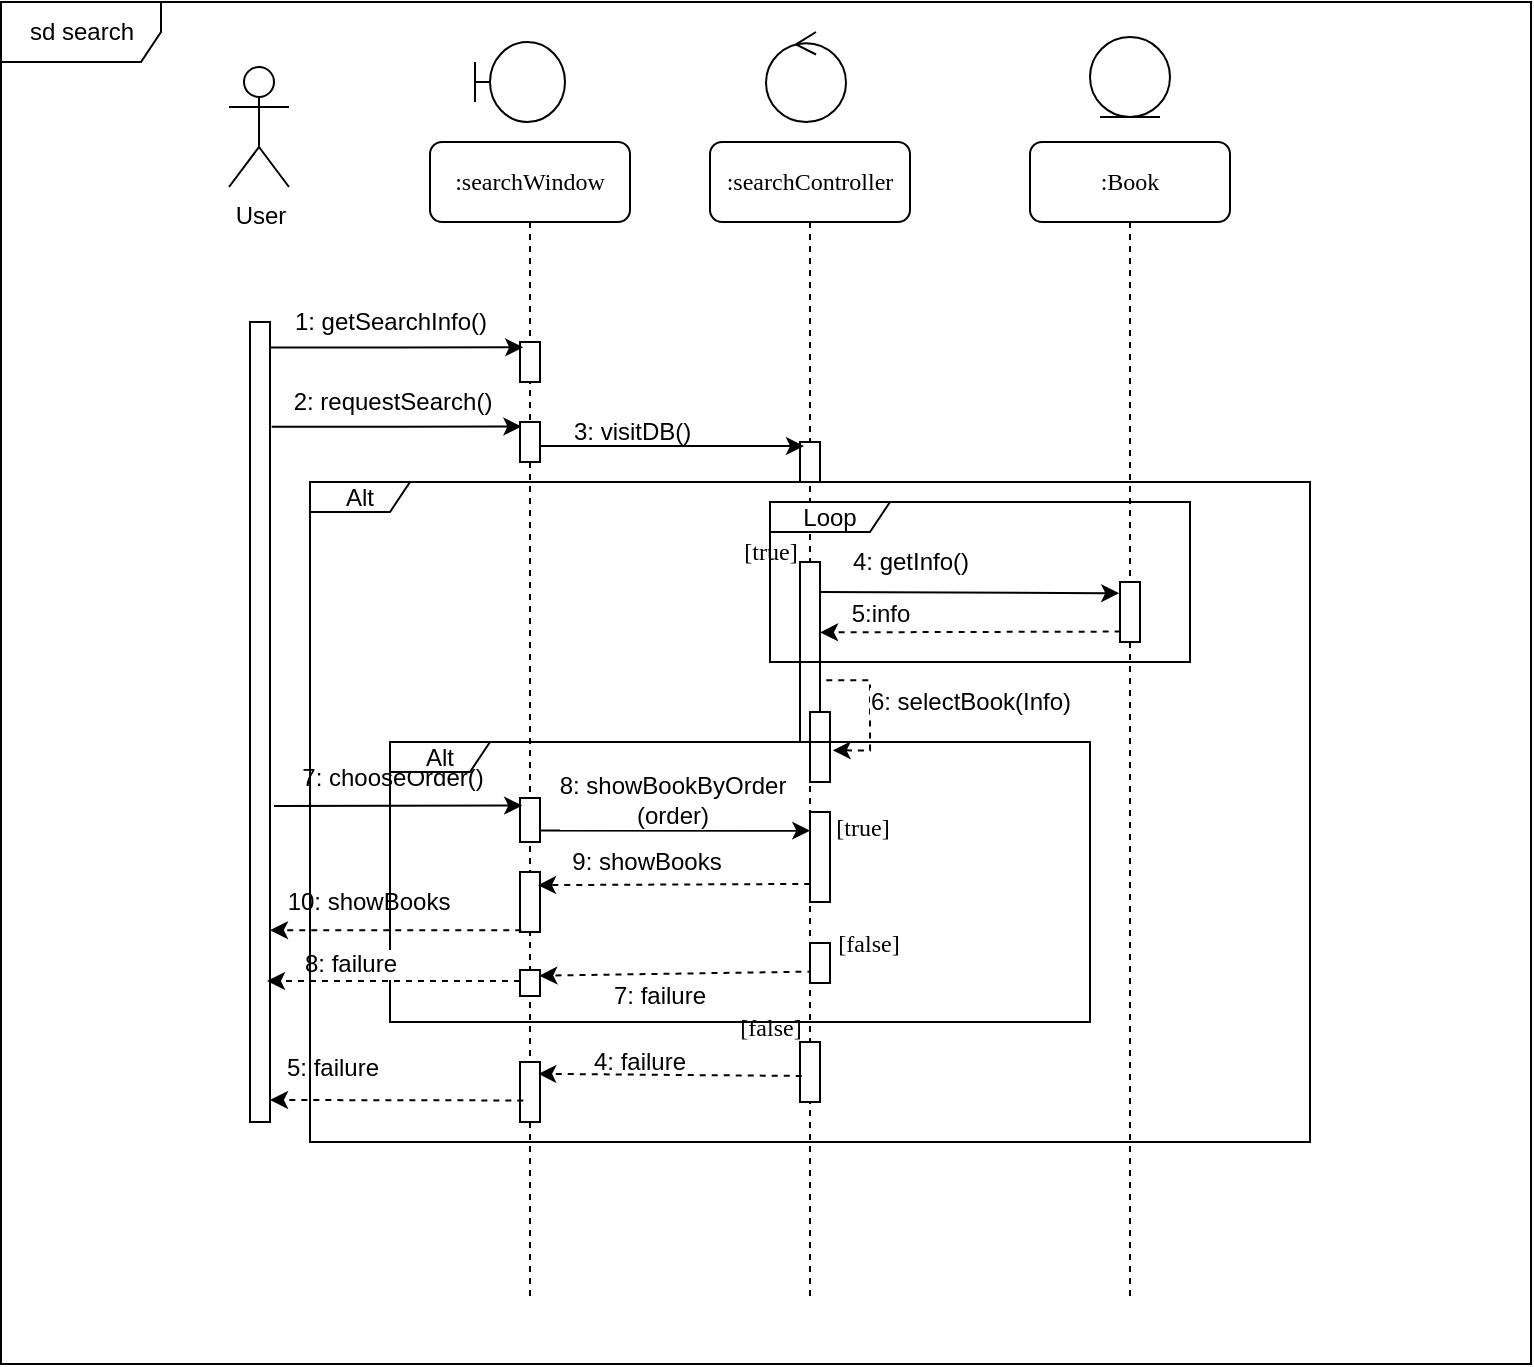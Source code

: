 <mxfile version="10.7.0" type="device"><diagram name="Page-1" id="13e1069c-82ec-6db2-03f1-153e76fe0fe0"><mxGraphModel dx="2078" dy="312" grid="1" gridSize="10" guides="1" tooltips="1" connect="1" arrows="1" fold="1" page="1" pageScale="1" pageWidth="1100" pageHeight="850" background="#ffffff" math="0" shadow="0"><root><mxCell id="0"/><mxCell id="1" parent="0"/><mxCell id="7baba1c4bc27f4b0-2" value=":searchController" style="shape=umlLifeline;perimeter=lifelinePerimeter;whiteSpace=wrap;html=1;container=1;collapsible=0;recursiveResize=0;outlineConnect=0;rounded=1;shadow=0;comic=0;labelBackgroundColor=none;strokeColor=#000000;strokeWidth=1;fillColor=#FFFFFF;fontFamily=Verdana;fontSize=12;fontColor=#000000;align=center;" parent="1" vertex="1"><mxGeometry x="240" y="80" width="100" height="580" as="geometry"/></mxCell><mxCell id="7baba1c4bc27f4b0-10" value="" style="html=1;points=[];perimeter=orthogonalPerimeter;rounded=0;shadow=0;comic=0;labelBackgroundColor=none;strokeColor=#000000;strokeWidth=1;fillColor=#FFFFFF;fontFamily=Verdana;fontSize=12;fontColor=#000000;align=center;" parent="7baba1c4bc27f4b0-2" vertex="1"><mxGeometry x="45" y="150" width="10" height="20" as="geometry"/></mxCell><mxCell id="4sF3KRC0JvjB0wthtm2V-47" style="edgeStyle=orthogonalEdgeStyle;rounded=0;orthogonalLoop=1;jettySize=auto;html=1;dashed=1;exitX=1.313;exitY=0.657;exitDx=0;exitDy=0;exitPerimeter=0;entryX=1.133;entryY=0.548;entryDx=0;entryDy=0;entryPerimeter=0;" parent="7baba1c4bc27f4b0-2" source="4sF3KRC0JvjB0wthtm2V-22" target="4sF3KRC0JvjB0wthtm2V-46" edge="1"><mxGeometry relative="1" as="geometry"><mxPoint x="80" y="310" as="targetPoint"/><Array as="points"><mxPoint x="80" y="269"/><mxPoint x="80" y="304"/></Array></mxGeometry></mxCell><mxCell id="4sF3KRC0JvjB0wthtm2V-48" value="6: selectBook(Info)" style="text;html=1;resizable=0;points=[];align=center;verticalAlign=middle;labelBackgroundColor=#ffffff;" parent="4sF3KRC0JvjB0wthtm2V-47" vertex="1" connectable="0"><mxGeometry x="-0.422" y="-8" relative="1" as="geometry"><mxPoint x="58" y="11" as="offset"/></mxGeometry></mxCell><mxCell id="4sF3KRC0JvjB0wthtm2V-22" value="[true]" style="html=1;points=[];perimeter=orthogonalPerimeter;rounded=0;shadow=0;comic=0;labelBackgroundColor=none;strokeColor=#000000;strokeWidth=1;fillColor=#FFFFFF;fontFamily=Verdana;fontSize=12;fontColor=#000000;align=center;spacingTop=-100;spacingLeft=-40;" parent="7baba1c4bc27f4b0-2" vertex="1"><mxGeometry x="45" y="210" width="10" height="90" as="geometry"/></mxCell><mxCell id="7baba1c4bc27f4b0-37" value="[false]" style="html=1;points=[];perimeter=orthogonalPerimeter;rounded=0;shadow=0;comic=0;labelBackgroundColor=none;strokeColor=#000000;strokeWidth=1;fillColor=#FFFFFF;fontFamily=Verdana;fontSize=12;fontColor=#000000;align=center;spacingTop=-44;spacingLeft=-40;" parent="7baba1c4bc27f4b0-2" vertex="1"><mxGeometry x="45" y="450" width="10" height="30" as="geometry"/></mxCell><mxCell id="4sF3KRC0JvjB0wthtm2V-46" value="" style="html=1;points=[];perimeter=orthogonalPerimeter;rounded=0;shadow=0;comic=0;labelBackgroundColor=none;strokeColor=#000000;strokeWidth=1;fillColor=#FFFFFF;fontFamily=Verdana;fontSize=12;fontColor=#000000;align=center;" parent="7baba1c4bc27f4b0-2" vertex="1"><mxGeometry x="50" y="285" width="10" height="35" as="geometry"/></mxCell><mxCell id="4sF3KRC0JvjB0wthtm2V-49" value="[true]" style="html=1;points=[];perimeter=orthogonalPerimeter;rounded=0;shadow=0;comic=0;labelBackgroundColor=none;strokeColor=#000000;strokeWidth=1;fillColor=#FFFFFF;fontFamily=Verdana;fontSize=12;fontColor=#000000;align=center;spacingTop=-30;spacingLeft=42;" parent="7baba1c4bc27f4b0-2" vertex="1"><mxGeometry x="50" y="335" width="10" height="45" as="geometry"/></mxCell><mxCell id="7baba1c4bc27f4b0-3" value=":Book" style="shape=umlLifeline;perimeter=lifelinePerimeter;whiteSpace=wrap;html=1;container=1;collapsible=0;recursiveResize=0;outlineConnect=0;rounded=1;shadow=0;comic=0;labelBackgroundColor=none;strokeColor=#000000;strokeWidth=1;fillColor=#FFFFFF;fontFamily=Verdana;fontSize=12;fontColor=#000000;align=center;" parent="1" vertex="1"><mxGeometry x="400" y="80" width="100" height="580" as="geometry"/></mxCell><mxCell id="7baba1c4bc27f4b0-13" value="" style="html=1;points=[];perimeter=orthogonalPerimeter;rounded=0;shadow=0;comic=0;labelBackgroundColor=none;strokeColor=#000000;strokeWidth=1;fillColor=#FFFFFF;fontFamily=Verdana;fontSize=12;fontColor=#000000;align=center;" parent="7baba1c4bc27f4b0-3" vertex="1"><mxGeometry x="45" y="220" width="10" height="30" as="geometry"/></mxCell><mxCell id="7baba1c4bc27f4b0-8" value=":searchWindow" style="shape=umlLifeline;perimeter=lifelinePerimeter;whiteSpace=wrap;html=1;container=1;collapsible=0;recursiveResize=0;outlineConnect=0;rounded=1;shadow=0;comic=0;labelBackgroundColor=none;strokeColor=#000000;strokeWidth=1;fillColor=#FFFFFF;fontFamily=Verdana;fontSize=12;fontColor=#000000;align=center;" parent="1" vertex="1"><mxGeometry x="100" y="80" width="100" height="580" as="geometry"/></mxCell><mxCell id="4sF3KRC0JvjB0wthtm2V-8" value="" style="html=1;points=[];perimeter=orthogonalPerimeter;rounded=0;shadow=0;comic=0;labelBackgroundColor=none;strokeColor=#000000;strokeWidth=1;fillColor=#FFFFFF;fontFamily=Verdana;fontSize=12;fontColor=#000000;align=center;" parent="7baba1c4bc27f4b0-8" vertex="1"><mxGeometry x="45" y="100" width="10" height="20" as="geometry"/></mxCell><mxCell id="4sF3KRC0JvjB0wthtm2V-12" value="" style="html=1;points=[];perimeter=orthogonalPerimeter;rounded=0;shadow=0;comic=0;labelBackgroundColor=none;strokeColor=#000000;strokeWidth=1;fillColor=#FFFFFF;fontFamily=Verdana;fontSize=12;fontColor=#000000;align=center;" parent="7baba1c4bc27f4b0-8" vertex="1"><mxGeometry x="45" y="328" width="10" height="22" as="geometry"/></mxCell><mxCell id="4sF3KRC0JvjB0wthtm2V-16" value="" style="html=1;points=[];perimeter=orthogonalPerimeter;rounded=0;shadow=0;comic=0;labelBackgroundColor=none;strokeColor=#000000;strokeWidth=1;fillColor=#FFFFFF;fontFamily=Verdana;fontSize=12;fontColor=#000000;align=center;" parent="7baba1c4bc27f4b0-8" vertex="1"><mxGeometry x="45" y="140" width="10" height="20" as="geometry"/></mxCell><mxCell id="4sF3KRC0JvjB0wthtm2V-40" value="" style="html=1;points=[];perimeter=orthogonalPerimeter;rounded=0;shadow=0;comic=0;labelBackgroundColor=none;strokeColor=#000000;strokeWidth=1;fillColor=#FFFFFF;fontFamily=Verdana;fontSize=12;fontColor=#000000;align=center;" parent="7baba1c4bc27f4b0-8" vertex="1"><mxGeometry x="45" y="460" width="10" height="30" as="geometry"/></mxCell><mxCell id="4sF3KRC0JvjB0wthtm2V-51" value="" style="html=1;points=[];perimeter=orthogonalPerimeter;rounded=0;shadow=0;comic=0;labelBackgroundColor=none;strokeColor=#000000;strokeWidth=1;fillColor=#FFFFFF;fontFamily=Verdana;fontSize=12;fontColor=#000000;align=center;" parent="7baba1c4bc27f4b0-8" vertex="1"><mxGeometry x="45" y="414" width="10" height="13" as="geometry"/></mxCell><mxCell id="4sF3KRC0JvjB0wthtm2V-33" value="" style="html=1;points=[];perimeter=orthogonalPerimeter;rounded=0;shadow=0;comic=0;labelBackgroundColor=none;strokeColor=#000000;strokeWidth=1;fillColor=#FFFFFF;fontFamily=Verdana;fontSize=12;fontColor=#000000;align=center;" parent="7baba1c4bc27f4b0-8" vertex="1"><mxGeometry x="45" y="365" width="10" height="30" as="geometry"/></mxCell><mxCell id="4sF3KRC0JvjB0wthtm2V-1" value="User" style="shape=umlActor;verticalLabelPosition=bottom;labelBackgroundColor=#ffffff;verticalAlign=top;html=1;outlineConnect=0;" parent="1" vertex="1"><mxGeometry x="-0.5" y="42.5" width="30" height="60" as="geometry"/></mxCell><mxCell id="4sF3KRC0JvjB0wthtm2V-2" value="" style="shape=umlBoundary;whiteSpace=wrap;html=1;" parent="1" vertex="1"><mxGeometry x="122.5" y="30" width="45" height="40" as="geometry"/></mxCell><mxCell id="4sF3KRC0JvjB0wthtm2V-3" value="" style="ellipse;shape=umlEntity;whiteSpace=wrap;html=1;" parent="1" vertex="1"><mxGeometry x="430" y="27.5" width="40" height="40" as="geometry"/></mxCell><mxCell id="4sF3KRC0JvjB0wthtm2V-4" value="" style="ellipse;shape=umlControl;whiteSpace=wrap;html=1;" parent="1" vertex="1"><mxGeometry x="268" y="25" width="40" height="45" as="geometry"/></mxCell><mxCell id="4sF3KRC0JvjB0wthtm2V-9" style="edgeStyle=orthogonalEdgeStyle;rounded=0;orthogonalLoop=1;jettySize=auto;html=1;entryX=0.159;entryY=0.132;entryDx=0;entryDy=0;entryPerimeter=0;exitX=0.905;exitY=0.032;exitDx=0;exitDy=0;exitPerimeter=0;" parent="1" source="7baba1c4bc27f4b0-9" target="4sF3KRC0JvjB0wthtm2V-8" edge="1"><mxGeometry relative="1" as="geometry"/></mxCell><mxCell id="4sF3KRC0JvjB0wthtm2V-10" value="1: getSearchInfo()" style="text;html=1;resizable=0;points=[];align=center;verticalAlign=middle;labelBackgroundColor=#ffffff;" parent="4sF3KRC0JvjB0wthtm2V-9" vertex="1" connectable="0"><mxGeometry x="0.303" y="1" relative="1" as="geometry"><mxPoint x="-22" y="-11.5" as="offset"/></mxGeometry></mxCell><mxCell id="4sF3KRC0JvjB0wthtm2V-14" style="rounded=0;orthogonalLoop=1;jettySize=auto;html=1;entryX=0.107;entryY=0.172;entryDx=0;entryDy=0;entryPerimeter=0;" parent="1" target="4sF3KRC0JvjB0wthtm2V-12" edge="1"><mxGeometry relative="1" as="geometry"><mxPoint x="22" y="412" as="sourcePoint"/></mxGeometry></mxCell><mxCell id="4sF3KRC0JvjB0wthtm2V-15" value="&lt;div style=&quot;text-align: center&quot;&gt;7: chooseOrder()&lt;/div&gt;" style="text;html=1;resizable=0;points=[];align=center;verticalAlign=middle;labelBackgroundColor=#ffffff;" parent="4sF3KRC0JvjB0wthtm2V-14" vertex="1" connectable="0"><mxGeometry x="0.302" relative="1" as="geometry"><mxPoint x="-22.5" y="-14" as="offset"/></mxGeometry></mxCell><mxCell id="4sF3KRC0JvjB0wthtm2V-17" style="edgeStyle=orthogonalEdgeStyle;rounded=0;orthogonalLoop=1;jettySize=auto;html=1;entryX=0.071;entryY=0.112;entryDx=0;entryDy=0;entryPerimeter=0;exitX=1.08;exitY=0.131;exitDx=0;exitDy=0;exitPerimeter=0;" parent="1" source="7baba1c4bc27f4b0-9" target="4sF3KRC0JvjB0wthtm2V-16" edge="1"><mxGeometry relative="1" as="geometry"/></mxCell><mxCell id="4sF3KRC0JvjB0wthtm2V-18" value="2: requestSearch()" style="text;html=1;resizable=0;points=[];align=center;verticalAlign=middle;labelBackgroundColor=#ffffff;" parent="4sF3KRC0JvjB0wthtm2V-17" vertex="1" connectable="0"><mxGeometry x="-0.204" relative="1" as="geometry"><mxPoint x="10" y="-12.5" as="offset"/></mxGeometry></mxCell><mxCell id="7baba1c4bc27f4b0-9" value="" style="html=1;points=[];perimeter=orthogonalPerimeter;rounded=0;shadow=0;comic=0;labelBackgroundColor=none;strokeColor=#000000;strokeWidth=1;fillColor=#FFFFFF;fontFamily=Verdana;fontSize=12;fontColor=#000000;align=center;" parent="1" vertex="1"><mxGeometry x="10" y="170" width="10" height="400" as="geometry"/></mxCell><mxCell id="4sF3KRC0JvjB0wthtm2V-19" style="edgeStyle=orthogonalEdgeStyle;rounded=0;orthogonalLoop=1;jettySize=auto;html=1;" parent="1" edge="1"><mxGeometry relative="1" as="geometry"><mxPoint x="155" y="232" as="sourcePoint"/><mxPoint x="287" y="232" as="targetPoint"/></mxGeometry></mxCell><mxCell id="4sF3KRC0JvjB0wthtm2V-20" value="3: visitDB()" style="text;html=1;resizable=0;points=[];autosize=1;align=left;verticalAlign=top;spacingTop=-4;" parent="1" vertex="1"><mxGeometry x="170" y="215" width="70" height="10" as="geometry"/></mxCell><mxCell id="4sF3KRC0JvjB0wthtm2V-25" style="rounded=0;orthogonalLoop=1;jettySize=auto;html=1;entryX=-0.039;entryY=0.187;entryDx=0;entryDy=0;entryPerimeter=0;" parent="1" target="7baba1c4bc27f4b0-13" edge="1"><mxGeometry relative="1" as="geometry"><mxPoint x="295" y="305" as="sourcePoint"/></mxGeometry></mxCell><mxCell id="4sF3KRC0JvjB0wthtm2V-26" value="4: getInfo()" style="text;html=1;resizable=0;points=[];align=center;verticalAlign=middle;labelBackgroundColor=#ffffff;" parent="4sF3KRC0JvjB0wthtm2V-25" vertex="1" connectable="0"><mxGeometry x="-0.158" y="1" relative="1" as="geometry"><mxPoint x="-18.5" y="-14.5" as="offset"/></mxGeometry></mxCell><mxCell id="4sF3KRC0JvjB0wthtm2V-29" style="rounded=0;orthogonalLoop=1;jettySize=auto;html=1;exitX=0.032;exitY=0.826;exitDx=0;exitDy=0;exitPerimeter=0;entryX=1.005;entryY=0.391;entryDx=0;entryDy=0;entryPerimeter=0;dashed=1;" parent="1" source="7baba1c4bc27f4b0-13" target="4sF3KRC0JvjB0wthtm2V-22" edge="1"><mxGeometry relative="1" as="geometry"><mxPoint x="310" y="340" as="targetPoint"/></mxGeometry></mxCell><mxCell id="4sF3KRC0JvjB0wthtm2V-30" value="5:info" style="text;html=1;resizable=0;points=[];align=center;verticalAlign=middle;labelBackgroundColor=#ffffff;spacingLeft=9;" parent="4sF3KRC0JvjB0wthtm2V-29" vertex="1" connectable="0"><mxGeometry x="-0.124" y="-3" relative="1" as="geometry"><mxPoint x="-59.5" y="-6.5" as="offset"/></mxGeometry></mxCell><mxCell id="4sF3KRC0JvjB0wthtm2V-31" style="rounded=0;orthogonalLoop=1;jettySize=auto;html=1;exitX=1.02;exitY=0.741;exitDx=0;exitDy=0;exitPerimeter=0;entryX=0.013;entryY=0.207;entryDx=0;entryDy=0;entryPerimeter=0;" parent="1" source="4sF3KRC0JvjB0wthtm2V-12" target="4sF3KRC0JvjB0wthtm2V-49" edge="1"><mxGeometry relative="1" as="geometry"><mxPoint x="260" y="350" as="targetPoint"/></mxGeometry></mxCell><mxCell id="4sF3KRC0JvjB0wthtm2V-35" value="8: showBookByOrder&lt;br&gt;(order)" style="text;html=1;resizable=0;points=[];align=center;verticalAlign=middle;labelBackgroundColor=#ffffff;" parent="4sF3KRC0JvjB0wthtm2V-31" vertex="1" connectable="0"><mxGeometry x="-0.17" relative="1" as="geometry"><mxPoint x="9.5" y="-16" as="offset"/></mxGeometry></mxCell><mxCell id="4sF3KRC0JvjB0wthtm2V-38" style="rounded=0;orthogonalLoop=1;jettySize=auto;html=1;exitX=0.063;exitY=0.969;exitDx=0;exitDy=0;exitPerimeter=0;dashed=1;" parent="1" source="4sF3KRC0JvjB0wthtm2V-33" target="7baba1c4bc27f4b0-9" edge="1"><mxGeometry relative="1" as="geometry"/></mxCell><mxCell id="4sF3KRC0JvjB0wthtm2V-39" value="10: showBooks" style="text;html=1;resizable=0;points=[];align=center;verticalAlign=middle;labelBackgroundColor=#ffffff;" parent="4sF3KRC0JvjB0wthtm2V-38" vertex="1" connectable="0"><mxGeometry x="-0.168" y="-1" relative="1" as="geometry"><mxPoint x="-24" y="-13" as="offset"/></mxGeometry></mxCell><mxCell id="4sF3KRC0JvjB0wthtm2V-34" style="rounded=0;orthogonalLoop=1;jettySize=auto;html=1;entryX=0.901;entryY=0.219;entryDx=0;entryDy=0;entryPerimeter=0;exitX=0.013;exitY=0.799;exitDx=0;exitDy=0;exitPerimeter=0;dashed=1;" parent="1" source="4sF3KRC0JvjB0wthtm2V-49" target="4sF3KRC0JvjB0wthtm2V-33" edge="1"><mxGeometry relative="1" as="geometry"/></mxCell><mxCell id="4sF3KRC0JvjB0wthtm2V-36" value="9: showBooks" style="text;html=1;resizable=0;points=[];align=center;verticalAlign=middle;labelBackgroundColor=#ffffff;" parent="4sF3KRC0JvjB0wthtm2V-34" vertex="1" connectable="0"><mxGeometry x="-0.27" y="2" relative="1" as="geometry"><mxPoint x="-32.5" y="-13.5" as="offset"/></mxGeometry></mxCell><mxCell id="4sF3KRC0JvjB0wthtm2V-41" style="rounded=0;orthogonalLoop=1;jettySize=auto;html=1;exitX=0.087;exitY=0.566;exitDx=0;exitDy=0;exitPerimeter=0;dashed=1;entryX=0.913;entryY=0.197;entryDx=0;entryDy=0;entryPerimeter=0;" parent="1" source="7baba1c4bc27f4b0-37" target="4sF3KRC0JvjB0wthtm2V-40" edge="1"><mxGeometry relative="1" as="geometry"><mxPoint x="155" y="531" as="targetPoint"/></mxGeometry></mxCell><mxCell id="4sF3KRC0JvjB0wthtm2V-42" style="rounded=0;orthogonalLoop=1;jettySize=auto;html=1;exitX=0.167;exitY=0.641;exitDx=0;exitDy=0;exitPerimeter=0;dashed=1;" parent="1" source="4sF3KRC0JvjB0wthtm2V-40" edge="1"><mxGeometry relative="1" as="geometry"><mxPoint x="20" y="559" as="targetPoint"/></mxGeometry></mxCell><mxCell id="4sF3KRC0JvjB0wthtm2V-43" value="5: failure" style="text;html=1;resizable=0;points=[];align=center;verticalAlign=middle;labelBackgroundColor=#ffffff;" parent="4sF3KRC0JvjB0wthtm2V-42" vertex="1" connectable="0"><mxGeometry x="0.319" y="-3" relative="1" as="geometry"><mxPoint x="-12" y="-13" as="offset"/></mxGeometry></mxCell><mxCell id="4sF3KRC0JvjB0wthtm2V-44" value="4: failure" style="text;html=1;resizable=0;points=[];autosize=1;align=left;verticalAlign=top;spacingTop=-4;" parent="1" vertex="1"><mxGeometry x="180" y="530" width="60" height="10" as="geometry"/></mxCell><mxCell id="4sF3KRC0JvjB0wthtm2V-45" value="Alt" style="shape=umlFrame;whiteSpace=wrap;html=1;align=center;width=50;height=15;" parent="1" vertex="1"><mxGeometry x="80" y="380" width="350" height="140" as="geometry"/></mxCell><mxCell id="4sF3KRC0JvjB0wthtm2V-52" style="rounded=0;orthogonalLoop=1;jettySize=auto;html=1;entryX=0.967;entryY=0.218;entryDx=0;entryDy=0;entryPerimeter=0;dashed=1;exitX=0.173;exitY=0.715;exitDx=0;exitDy=0;exitPerimeter=0;" parent="1" source="4sF3KRC0JvjB0wthtm2V-50" target="4sF3KRC0JvjB0wthtm2V-51" edge="1"><mxGeometry relative="1" as="geometry"/></mxCell><mxCell id="4sF3KRC0JvjB0wthtm2V-50" value="[false]" style="html=1;points=[];perimeter=orthogonalPerimeter;rounded=0;shadow=0;comic=0;labelBackgroundColor=none;strokeColor=#000000;strokeWidth=1;fillColor=#FFFFFF;fontFamily=Verdana;fontSize=12;fontColor=#000000;align=center;spacingTop=-20;spacingLeft=47;" parent="1" vertex="1"><mxGeometry x="290" y="480.5" width="10" height="20" as="geometry"/></mxCell><mxCell id="4sF3KRC0JvjB0wthtm2V-54" value="7: failure" style="text;html=1;resizable=0;points=[];autosize=1;align=left;verticalAlign=top;spacingTop=-4;" parent="1" vertex="1"><mxGeometry x="190" y="497" width="60" height="10" as="geometry"/></mxCell><mxCell id="4sF3KRC0JvjB0wthtm2V-57" style="rounded=0;orthogonalLoop=1;jettySize=auto;html=1;exitX=0.167;exitY=0.641;exitDx=0;exitDy=0;exitPerimeter=0;dashed=1;" parent="1" edge="1"><mxGeometry relative="1" as="geometry"><mxPoint x="145" y="499.5" as="sourcePoint"/><mxPoint x="18.5" y="499.5" as="targetPoint"/></mxGeometry></mxCell><mxCell id="4sF3KRC0JvjB0wthtm2V-58" value="8: failure" style="text;html=1;resizable=0;points=[];align=center;verticalAlign=middle;labelBackgroundColor=#ffffff;" parent="4sF3KRC0JvjB0wthtm2V-57" vertex="1" connectable="0"><mxGeometry x="0.319" y="-3" relative="1" as="geometry"><mxPoint x="-1.5" y="-6" as="offset"/></mxGeometry></mxCell><mxCell id="4sF3KRC0JvjB0wthtm2V-62" value="Alt" style="shape=umlFrame;whiteSpace=wrap;html=1;align=center;width=50;height=15;" parent="1" vertex="1"><mxGeometry x="40" y="250" width="500" height="330" as="geometry"/></mxCell><mxCell id="4sF3KRC0JvjB0wthtm2V-63" value="Loop" style="shape=umlFrame;whiteSpace=wrap;html=1;align=center;width=60;height=15;" parent="1" vertex="1"><mxGeometry x="270" y="260" width="210" height="80" as="geometry"/></mxCell><mxCell id="4sF3KRC0JvjB0wthtm2V-64" value="sd search" style="shape=umlFrame;whiteSpace=wrap;html=1;align=center;width=80;height=30;" parent="1" vertex="1"><mxGeometry x="-114.5" y="10" width="765" height="681" as="geometry"/></mxCell></root></mxGraphModel></diagram></mxfile>